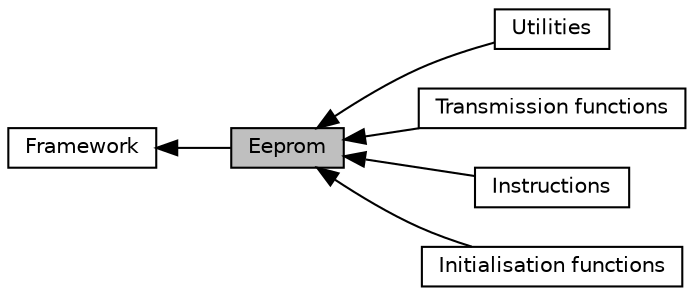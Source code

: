 digraph "Eeprom"
{
  edge [fontname="Helvetica",fontsize="10",labelfontname="Helvetica",labelfontsize="10"];
  node [fontname="Helvetica",fontsize="10",shape=record];
  rankdir=LR;
  Node1 [label="Framework",height=0.2,width=0.4,color="black", fillcolor="white", style="filled",URL="$group___framework.html"];
  Node3 [label="Utilities",height=0.2,width=0.4,color="black", fillcolor="white", style="filled",URL="$group___utilities.html"];
  Node5 [label="Transmission functions",height=0.2,width=0.4,color="black", fillcolor="white", style="filled",URL="$group___eeprom___trans.html",tooltip="Eeprom data transmission functions. "];
  Node2 [label="Instructions",height=0.2,width=0.4,color="black", fillcolor="white", style="filled",URL="$group___instructions.html",tooltip="25LC640A instruction set "];
  Node0 [label="Eeprom",height=0.2,width=0.4,color="black", fillcolor="grey75", style="filled", fontcolor="black"];
  Node4 [label="Initialisation functions",height=0.2,width=0.4,color="black", fillcolor="white", style="filled",URL="$group___eeprom___init.html",tooltip="Eeprom initialisation functions. "];
  Node1->Node0 [shape=plaintext, dir="back", style="solid"];
  Node0->Node2 [shape=plaintext, dir="back", style="solid"];
  Node0->Node3 [shape=plaintext, dir="back", style="solid"];
  Node0->Node4 [shape=plaintext, dir="back", style="solid"];
  Node0->Node5 [shape=plaintext, dir="back", style="solid"];
}
